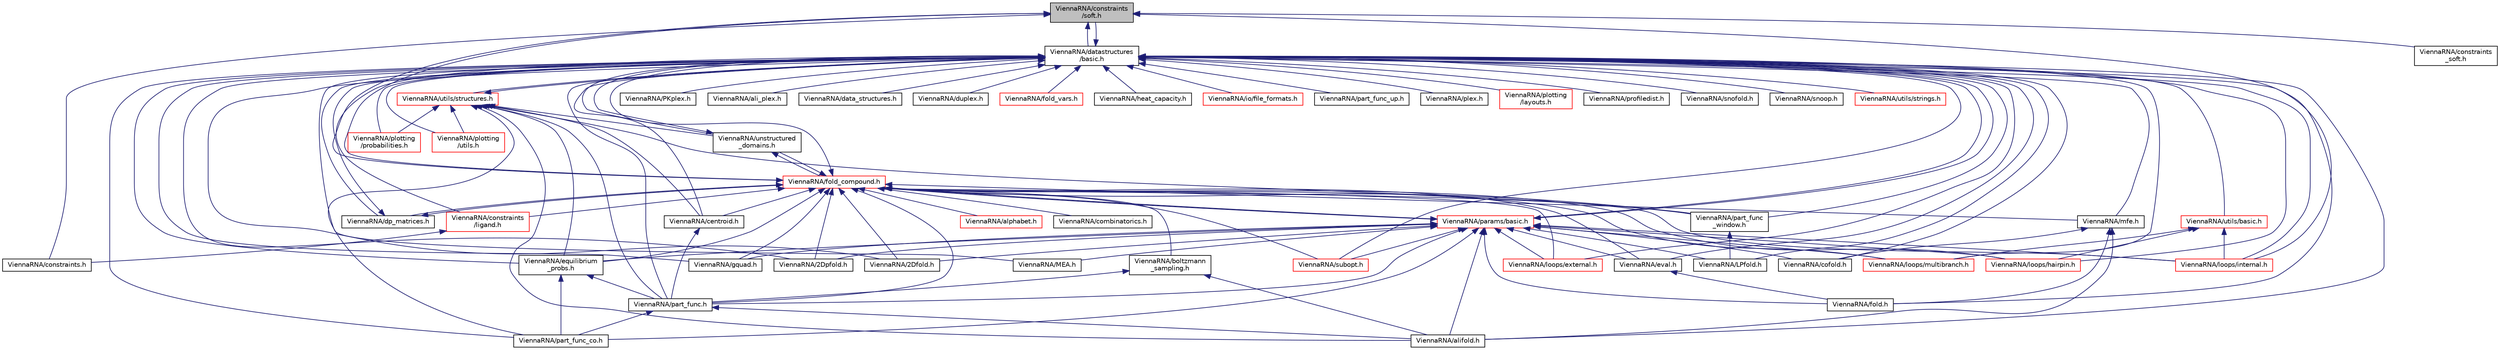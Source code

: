 digraph "ViennaRNA/constraints/soft.h"
{
 // INTERACTIVE_SVG=YES
 // LATEX_PDF_SIZE
  bgcolor="transparent";
  edge [fontname="Helvetica",fontsize="10",labelfontname="Helvetica",labelfontsize="10"];
  node [fontname="Helvetica",fontsize="10",shape=record];
  Node1 [label="ViennaRNA/constraints\l/soft.h",height=0.2,width=0.4,color="black", fillcolor="grey75", style="filled", fontcolor="black",tooltip="Functions and data structures for secondary structure soft constraints."];
  Node1 -> Node2 [dir="back",color="midnightblue",fontsize="10",style="solid"];
  Node2 [label="ViennaRNA/constraints.h",height=0.2,width=0.4,color="black",URL="$constraints_8h.html",tooltip="Use ViennaRNA/constraints/basic.h instead."];
  Node1 -> Node3 [dir="back",color="midnightblue",fontsize="10",style="solid"];
  Node3 [label="ViennaRNA/constraints\l_soft.h",height=0.2,width=0.4,color="black",URL="$constraints__soft_8h.html",tooltip="Use ViennaRNA/constraints/soft.h instead."];
  Node1 -> Node4 [dir="back",color="midnightblue",fontsize="10",style="solid"];
  Node4 [label="ViennaRNA/datastructures\l/basic.h",height=0.2,width=0.4,color="black",URL="$datastructures_2basic_8h.html",tooltip="Various data structures and pre-processor macros."];
  Node4 -> Node5 [dir="back",color="midnightblue",fontsize="10",style="solid"];
  Node5 [label="ViennaRNA/2Dfold.h",height=0.2,width=0.4,color="black",URL="$2Dfold_8h.html",tooltip="MFE structures for base pair distance classes."];
  Node4 -> Node6 [dir="back",color="midnightblue",fontsize="10",style="solid"];
  Node6 [label="ViennaRNA/2Dpfold.h",height=0.2,width=0.4,color="black",URL="$2Dpfold_8h.html",tooltip="Partition function implementations for base pair distance classes."];
  Node4 -> Node7 [dir="back",color="midnightblue",fontsize="10",style="solid"];
  Node7 [label="ViennaRNA/LPfold.h",height=0.2,width=0.4,color="black",URL="$LPfold_8h.html",tooltip="Partition function and equilibrium probability implementation for the sliding window algorithm."];
  Node4 -> Node8 [dir="back",color="midnightblue",fontsize="10",style="solid"];
  Node8 [label="ViennaRNA/MEA.h",height=0.2,width=0.4,color="black",URL="$MEA_8h.html",tooltip="Computes a MEA (maximum expected accuracy) structure."];
  Node4 -> Node9 [dir="back",color="midnightblue",fontsize="10",style="solid"];
  Node9 [label="ViennaRNA/PKplex.h",height=0.2,width=0.4,color="black",URL="$PKplex_8h_source.html",tooltip=" "];
  Node4 -> Node10 [dir="back",color="midnightblue",fontsize="10",style="solid"];
  Node10 [label="ViennaRNA/ali_plex.h",height=0.2,width=0.4,color="black",URL="$ali__plex_8h_source.html",tooltip=" "];
  Node4 -> Node11 [dir="back",color="midnightblue",fontsize="10",style="solid"];
  Node11 [label="ViennaRNA/alifold.h",height=0.2,width=0.4,color="black",URL="$alifold_8h.html",tooltip="Functions for comparative structure prediction using RNA sequence alignments."];
  Node4 -> Node12 [dir="back",color="midnightblue",fontsize="10",style="solid"];
  Node12 [label="ViennaRNA/centroid.h",height=0.2,width=0.4,color="black",URL="$centroid_8h.html",tooltip="Centroid structure computation."];
  Node12 -> Node13 [dir="back",color="midnightblue",fontsize="10",style="solid"];
  Node13 [label="ViennaRNA/part_func.h",height=0.2,width=0.4,color="black",URL="$part__func_8h.html",tooltip="Partition function implementations."];
  Node13 -> Node11 [dir="back",color="midnightblue",fontsize="10",style="solid"];
  Node13 -> Node14 [dir="back",color="midnightblue",fontsize="10",style="solid"];
  Node14 [label="ViennaRNA/part_func_co.h",height=0.2,width=0.4,color="black",URL="$part__func__co_8h.html",tooltip="Partition function for two RNA sequences."];
  Node4 -> Node15 [dir="back",color="midnightblue",fontsize="10",style="solid"];
  Node15 [label="ViennaRNA/cofold.h",height=0.2,width=0.4,color="black",URL="$cofold_8h.html",tooltip="MFE implementations for RNA-RNA interaction."];
  Node4 -> Node16 [dir="back",color="midnightblue",fontsize="10",style="solid"];
  Node16 [label="ViennaRNA/constraints\l/ligand.h",height=0.2,width=0.4,color="red",URL="$ligand_8h.html",tooltip="Functions for incorporation of ligands binding to hairpin and interior loop motifs using the soft con..."];
  Node16 -> Node2 [dir="back",color="midnightblue",fontsize="10",style="solid"];
  Node4 -> Node1 [dir="back",color="midnightblue",fontsize="10",style="solid"];
  Node4 -> Node18 [dir="back",color="midnightblue",fontsize="10",style="solid"];
  Node18 [label="ViennaRNA/data_structures.h",height=0.2,width=0.4,color="black",URL="$data__structures_8h.html",tooltip="Use ViennaRNA/datastructures/basic.h instead."];
  Node4 -> Node19 [dir="back",color="midnightblue",fontsize="10",style="solid"];
  Node19 [label="ViennaRNA/dp_matrices.h",height=0.2,width=0.4,color="black",URL="$dp__matrices_8h.html",tooltip="Functions to deal with standard dynamic programming (DP) matrices."];
  Node19 -> Node4 [dir="back",color="midnightblue",fontsize="10",style="solid"];
  Node19 -> Node20 [dir="back",color="midnightblue",fontsize="10",style="solid"];
  Node20 [label="ViennaRNA/fold_compound.h",height=0.2,width=0.4,color="red",URL="$fold__compound_8h.html",tooltip="The Basic Fold Compound API."];
  Node20 -> Node5 [dir="back",color="midnightblue",fontsize="10",style="solid"];
  Node20 -> Node6 [dir="back",color="midnightblue",fontsize="10",style="solid"];
  Node20 -> Node21 [dir="back",color="midnightblue",fontsize="10",style="solid"];
  Node21 [label="ViennaRNA/alphabet.h",height=0.2,width=0.4,color="red",URL="$alphabet_8h.html",tooltip="Functions to process, convert, and generally handle different nucleotide and/or base pair alphabets."];
  Node20 -> Node23 [dir="back",color="midnightblue",fontsize="10",style="solid"];
  Node23 [label="ViennaRNA/boltzmann\l_sampling.h",height=0.2,width=0.4,color="black",URL="$boltzmann__sampling_8h.html",tooltip="Boltzmann Sampling of secondary structures from the ensemble."];
  Node23 -> Node11 [dir="back",color="midnightblue",fontsize="10",style="solid"];
  Node23 -> Node13 [dir="back",color="midnightblue",fontsize="10",style="solid"];
  Node20 -> Node12 [dir="back",color="midnightblue",fontsize="10",style="solid"];
  Node20 -> Node24 [dir="back",color="midnightblue",fontsize="10",style="solid"];
  Node24 [label="ViennaRNA/combinatorics.h",height=0.2,width=0.4,color="black",URL="$combinatorics_8h.html",tooltip="Various implementations that deal with combinatorial aspects of objects."];
  Node20 -> Node16 [dir="back",color="midnightblue",fontsize="10",style="solid"];
  Node20 -> Node1 [dir="back",color="midnightblue",fontsize="10",style="solid"];
  Node20 -> Node4 [dir="back",color="midnightblue",fontsize="10",style="solid"];
  Node20 -> Node19 [dir="back",color="midnightblue",fontsize="10",style="solid"];
  Node20 -> Node35 [dir="back",color="midnightblue",fontsize="10",style="solid"];
  Node35 [label="ViennaRNA/equilibrium\l_probs.h",height=0.2,width=0.4,color="black",URL="$equilibrium__probs_8h.html",tooltip="Equilibrium Probability implementations."];
  Node35 -> Node13 [dir="back",color="midnightblue",fontsize="10",style="solid"];
  Node35 -> Node14 [dir="back",color="midnightblue",fontsize="10",style="solid"];
  Node20 -> Node36 [dir="back",color="midnightblue",fontsize="10",style="solid"];
  Node36 [label="ViennaRNA/eval.h",height=0.2,width=0.4,color="black",URL="$eval_8h.html",tooltip="Functions and variables related to energy evaluation of sequence/structure pairs."];
  Node36 -> Node37 [dir="back",color="midnightblue",fontsize="10",style="solid"];
  Node37 [label="ViennaRNA/fold.h",height=0.2,width=0.4,color="black",URL="$fold_8h.html",tooltip="MFE calculations for single RNA sequences."];
  Node20 -> Node38 [dir="back",color="midnightblue",fontsize="10",style="solid"];
  Node38 [label="ViennaRNA/gquad.h",height=0.2,width=0.4,color="black",URL="$gquad_8h.html",tooltip="G-quadruplexes."];
  Node20 -> Node47 [dir="back",color="midnightblue",fontsize="10",style="solid"];
  Node47 [label="ViennaRNA/loops/external.h",height=0.2,width=0.4,color="red",URL="$external_8h.html",tooltip="Energy evaluation of exterior loops for MFE and partition function calculations."];
  Node20 -> Node49 [dir="back",color="midnightblue",fontsize="10",style="solid"];
  Node49 [label="ViennaRNA/loops/hairpin.h",height=0.2,width=0.4,color="red",URL="$hairpin_8h.html",tooltip="Energy evaluation of hairpin loops for MFE and partition function calculations."];
  Node20 -> Node31 [dir="back",color="midnightblue",fontsize="10",style="solid"];
  Node31 [label="ViennaRNA/loops/internal.h",height=0.2,width=0.4,color="red",URL="$internal_8h.html",tooltip="Energy evaluation of interior loops for MFE and partition function calculations."];
  Node20 -> Node51 [dir="back",color="midnightblue",fontsize="10",style="solid"];
  Node51 [label="ViennaRNA/loops/multibranch.h",height=0.2,width=0.4,color="red",URL="$multibranch_8h.html",tooltip="Energy evaluation of multibranch loops for MFE and partition function calculations."];
  Node20 -> Node53 [dir="back",color="midnightblue",fontsize="10",style="solid"];
  Node53 [label="ViennaRNA/mfe.h",height=0.2,width=0.4,color="black",URL="$mfe_8h.html",tooltip="Compute Minimum Free energy (MFE) and backtrace corresponding secondary structures from RNA sequence ..."];
  Node53 -> Node11 [dir="back",color="midnightblue",fontsize="10",style="solid"];
  Node53 -> Node15 [dir="back",color="midnightblue",fontsize="10",style="solid"];
  Node53 -> Node37 [dir="back",color="midnightblue",fontsize="10",style="solid"];
  Node20 -> Node57 [dir="back",color="midnightblue",fontsize="10",style="solid"];
  Node57 [label="ViennaRNA/params/basic.h",height=0.2,width=0.4,color="red",URL="$params_2basic_8h.html",tooltip="Functions to deal with sets of energy parameters."];
  Node57 -> Node5 [dir="back",color="midnightblue",fontsize="10",style="solid"];
  Node57 -> Node6 [dir="back",color="midnightblue",fontsize="10",style="solid"];
  Node57 -> Node7 [dir="back",color="midnightblue",fontsize="10",style="solid"];
  Node57 -> Node8 [dir="back",color="midnightblue",fontsize="10",style="solid"];
  Node57 -> Node11 [dir="back",color="midnightblue",fontsize="10",style="solid"];
  Node57 -> Node15 [dir="back",color="midnightblue",fontsize="10",style="solid"];
  Node57 -> Node4 [dir="back",color="midnightblue",fontsize="10",style="solid"];
  Node57 -> Node35 [dir="back",color="midnightblue",fontsize="10",style="solid"];
  Node57 -> Node36 [dir="back",color="midnightblue",fontsize="10",style="solid"];
  Node57 -> Node37 [dir="back",color="midnightblue",fontsize="10",style="solid"];
  Node57 -> Node20 [dir="back",color="midnightblue",fontsize="10",style="solid"];
  Node57 -> Node38 [dir="back",color="midnightblue",fontsize="10",style="solid"];
  Node57 -> Node47 [dir="back",color="midnightblue",fontsize="10",style="solid"];
  Node57 -> Node49 [dir="back",color="midnightblue",fontsize="10",style="solid"];
  Node57 -> Node31 [dir="back",color="midnightblue",fontsize="10",style="solid"];
  Node57 -> Node51 [dir="back",color="midnightblue",fontsize="10",style="solid"];
  Node57 -> Node13 [dir="back",color="midnightblue",fontsize="10",style="solid"];
  Node57 -> Node14 [dir="back",color="midnightblue",fontsize="10",style="solid"];
  Node57 -> Node60 [dir="back",color="midnightblue",fontsize="10",style="solid"];
  Node60 [label="ViennaRNA/subopt.h",height=0.2,width=0.4,color="red",URL="$subopt_8h.html",tooltip="RNAsubopt and density of states declarations."];
  Node20 -> Node13 [dir="back",color="midnightblue",fontsize="10",style="solid"];
  Node20 -> Node62 [dir="back",color="midnightblue",fontsize="10",style="solid"];
  Node62 [label="ViennaRNA/part_func\l_window.h",height=0.2,width=0.4,color="black",URL="$part__func__window_8h.html",tooltip="Partition function and equilibrium probability implementation for the sliding window algorithm."];
  Node62 -> Node7 [dir="back",color="midnightblue",fontsize="10",style="solid"];
  Node20 -> Node60 [dir="back",color="midnightblue",fontsize="10",style="solid"];
  Node20 -> Node67 [dir="back",color="midnightblue",fontsize="10",style="solid"];
  Node67 [label="ViennaRNA/unstructured\l_domains.h",height=0.2,width=0.4,color="black",URL="$unstructured__domains_8h.html",tooltip="Functions to modify unstructured domains, e.g. to incorporate ligands binding to unpaired stretches."];
  Node67 -> Node4 [dir="back",color="midnightblue",fontsize="10",style="solid"];
  Node67 -> Node20 [dir="back",color="midnightblue",fontsize="10",style="solid"];
  Node4 -> Node70 [dir="back",color="midnightblue",fontsize="10",style="solid"];
  Node70 [label="ViennaRNA/duplex.h",height=0.2,width=0.4,color="black",URL="$duplex_8h.html",tooltip="Functions for simple RNA-RNA duplex interactions."];
  Node4 -> Node35 [dir="back",color="midnightblue",fontsize="10",style="solid"];
  Node4 -> Node36 [dir="back",color="midnightblue",fontsize="10",style="solid"];
  Node4 -> Node37 [dir="back",color="midnightblue",fontsize="10",style="solid"];
  Node4 -> Node71 [dir="back",color="midnightblue",fontsize="10",style="solid"];
  Node71 [label="ViennaRNA/fold_vars.h",height=0.2,width=0.4,color="red",URL="$fold__vars_8h.html",tooltip="Here all all declarations of the global variables used throughout RNAlib."];
  Node4 -> Node38 [dir="back",color="midnightblue",fontsize="10",style="solid"];
  Node4 -> Node73 [dir="back",color="midnightblue",fontsize="10",style="solid"];
  Node73 [label="ViennaRNA/heat_capacity.h",height=0.2,width=0.4,color="black",URL="$heat__capacity_8h.html",tooltip="Compute heat capacity for an RNA."];
  Node4 -> Node74 [dir="back",color="midnightblue",fontsize="10",style="solid"];
  Node74 [label="ViennaRNA/io/file_formats.h",height=0.2,width=0.4,color="red",URL="$io_2file__formats_8h.html",tooltip="Read and write different file formats for RNA sequences, structures."];
  Node4 -> Node47 [dir="back",color="midnightblue",fontsize="10",style="solid"];
  Node4 -> Node49 [dir="back",color="midnightblue",fontsize="10",style="solid"];
  Node4 -> Node31 [dir="back",color="midnightblue",fontsize="10",style="solid"];
  Node4 -> Node51 [dir="back",color="midnightblue",fontsize="10",style="solid"];
  Node4 -> Node53 [dir="back",color="midnightblue",fontsize="10",style="solid"];
  Node4 -> Node57 [dir="back",color="midnightblue",fontsize="10",style="solid"];
  Node4 -> Node13 [dir="back",color="midnightblue",fontsize="10",style="solid"];
  Node4 -> Node14 [dir="back",color="midnightblue",fontsize="10",style="solid"];
  Node4 -> Node76 [dir="back",color="midnightblue",fontsize="10",style="solid"];
  Node76 [label="ViennaRNA/part_func_up.h",height=0.2,width=0.4,color="black",URL="$part__func__up_8h.html",tooltip="Implementations for accessibility and RNA-RNA interaction as a stepwise process."];
  Node4 -> Node62 [dir="back",color="midnightblue",fontsize="10",style="solid"];
  Node4 -> Node77 [dir="back",color="midnightblue",fontsize="10",style="solid"];
  Node77 [label="ViennaRNA/plex.h",height=0.2,width=0.4,color="black",URL="$plex_8h_source.html",tooltip=" "];
  Node4 -> Node78 [dir="back",color="midnightblue",fontsize="10",style="solid"];
  Node78 [label="ViennaRNA/plotting\l/layouts.h",height=0.2,width=0.4,color="red",URL="$layouts_8h.html",tooltip="Secondary structure plot layout algorithms."];
  Node4 -> Node83 [dir="back",color="midnightblue",fontsize="10",style="solid"];
  Node83 [label="ViennaRNA/plotting\l/probabilities.h",height=0.2,width=0.4,color="red",URL="$probabilities_8h.html",tooltip="Various functions for plotting RNA secondary structures, dot-plots and other visualizations."];
  Node4 -> Node84 [dir="back",color="midnightblue",fontsize="10",style="solid"];
  Node84 [label="ViennaRNA/plotting\l/utils.h",height=0.2,width=0.4,color="red",URL="$plotting_2utils_8h.html",tooltip="Various utilities to assist in plotting secondary structures and consensus structures."];
  Node4 -> Node86 [dir="back",color="midnightblue",fontsize="10",style="solid"];
  Node86 [label="ViennaRNA/profiledist.h",height=0.2,width=0.4,color="black",URL="$profiledist_8h.html",tooltip=" "];
  Node4 -> Node87 [dir="back",color="midnightblue",fontsize="10",style="solid"];
  Node87 [label="ViennaRNA/snofold.h",height=0.2,width=0.4,color="black",URL="$snofold_8h_source.html",tooltip=" "];
  Node4 -> Node88 [dir="back",color="midnightblue",fontsize="10",style="solid"];
  Node88 [label="ViennaRNA/snoop.h",height=0.2,width=0.4,color="black",URL="$snoop_8h_source.html",tooltip=" "];
  Node4 -> Node60 [dir="back",color="midnightblue",fontsize="10",style="solid"];
  Node4 -> Node67 [dir="back",color="midnightblue",fontsize="10",style="solid"];
  Node4 -> Node89 [dir="back",color="midnightblue",fontsize="10",style="solid"];
  Node89 [label="ViennaRNA/utils/basic.h",height=0.2,width=0.4,color="red",URL="$utils_2basic_8h.html",tooltip="General utility- and helper-functions used throughout the ViennaRNA Package."];
  Node89 -> Node49 [dir="back",color="midnightblue",fontsize="10",style="solid"];
  Node89 -> Node31 [dir="back",color="midnightblue",fontsize="10",style="solid"];
  Node89 -> Node51 [dir="back",color="midnightblue",fontsize="10",style="solid"];
  Node4 -> Node90 [dir="back",color="midnightblue",fontsize="10",style="solid"];
  Node90 [label="ViennaRNA/utils/strings.h",height=0.2,width=0.4,color="red",URL="$strings_8h.html",tooltip="General utility- and helper-functions for RNA sequence and structure strings used throughout the Vien..."];
  Node4 -> Node92 [dir="back",color="midnightblue",fontsize="10",style="solid"];
  Node92 [label="ViennaRNA/utils/structures.h",height=0.2,width=0.4,color="red",URL="$utils_2structures_8h.html",tooltip="Various utility- and helper-functions for secondary structure parsing, converting,..."];
  Node92 -> Node11 [dir="back",color="midnightblue",fontsize="10",style="solid"];
  Node92 -> Node12 [dir="back",color="midnightblue",fontsize="10",style="solid"];
  Node92 -> Node4 [dir="back",color="midnightblue",fontsize="10",style="solid"];
  Node92 -> Node35 [dir="back",color="midnightblue",fontsize="10",style="solid"];
  Node92 -> Node13 [dir="back",color="midnightblue",fontsize="10",style="solid"];
  Node92 -> Node14 [dir="back",color="midnightblue",fontsize="10",style="solid"];
  Node92 -> Node62 [dir="back",color="midnightblue",fontsize="10",style="solid"];
  Node92 -> Node83 [dir="back",color="midnightblue",fontsize="10",style="solid"];
  Node92 -> Node84 [dir="back",color="midnightblue",fontsize="10",style="solid"];
  Node92 -> Node67 [dir="back",color="midnightblue",fontsize="10",style="solid"];
  Node1 -> Node20 [dir="back",color="midnightblue",fontsize="10",style="solid"];
  Node1 -> Node31 [dir="back",color="midnightblue",fontsize="10",style="solid"];
}
